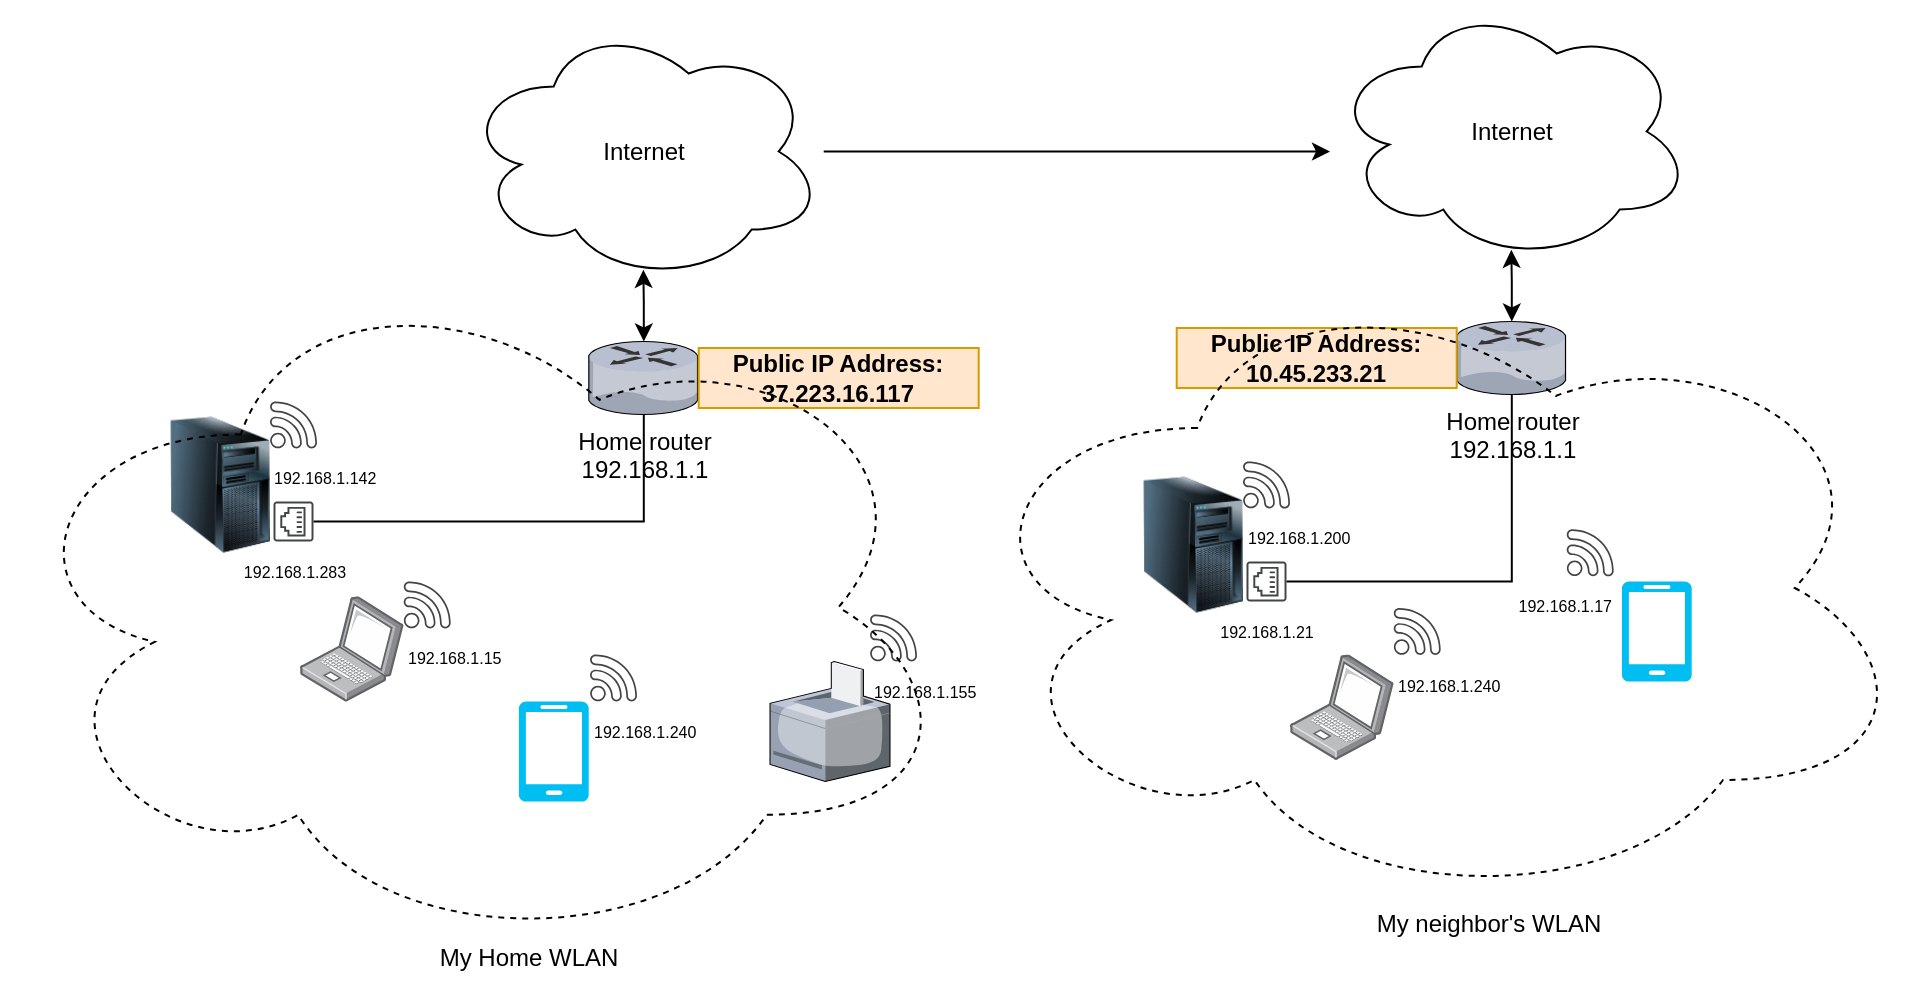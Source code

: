 <mxfile version="26.0.4">
  <diagram name="Página-1" id="ByPnyzdSTrtcEhe8VtN3">
    <mxGraphModel dx="2765" dy="1042" grid="1" gridSize="10" guides="1" tooltips="1" connect="1" arrows="1" fold="1" page="1" pageScale="1" pageWidth="827" pageHeight="1169" background="#ffffff" math="0" shadow="0">
      <root>
        <mxCell id="0" />
        <mxCell id="1" parent="0" />
        <mxCell id="K6Pyr4SFYFlHtut3ddDA-1" value="Home router&lt;div&gt;192.168.1.1&lt;/div&gt;" style="verticalLabelPosition=bottom;sketch=0;aspect=fixed;html=1;verticalAlign=top;strokeColor=none;align=center;outlineConnect=0;shape=mxgraph.citrix.router;" parent="1" vertex="1">
          <mxGeometry x="229.35" y="236.75" width="55" height="36.5" as="geometry" />
        </mxCell>
        <mxCell id="K6Pyr4SFYFlHtut3ddDA-3" value="" style="verticalLabelPosition=bottom;html=1;verticalAlign=top;align=center;strokeColor=none;fillColor=#00BEF2;shape=mxgraph.azure.mobile;pointerEvents=1;" parent="1" vertex="1">
          <mxGeometry x="194.35" y="416.75" width="35" height="50" as="geometry" />
        </mxCell>
        <mxCell id="K6Pyr4SFYFlHtut3ddDA-4" value="" style="image;points=[];aspect=fixed;html=1;align=center;shadow=0;dashed=0;image=img/lib/allied_telesis/computer_and_terminals/Laptop.svg;" parent="1" vertex="1">
          <mxGeometry x="84.99" y="364.15" width="51.86" height="52.6" as="geometry" />
        </mxCell>
        <mxCell id="rJXVXiWx6eMoC_5AmnGX-2" value="" style="verticalLabelPosition=bottom;sketch=0;aspect=fixed;html=1;verticalAlign=top;strokeColor=none;align=center;outlineConnect=0;shape=mxgraph.citrix.printer;" parent="1" vertex="1">
          <mxGeometry x="320" y="396.75" width="60" height="60" as="geometry" />
        </mxCell>
        <mxCell id="rJXVXiWx6eMoC_5AmnGX-3" value="" style="image;html=1;image=img/lib/clip_art/computers/Server_Tower_128x128.png" parent="1" vertex="1">
          <mxGeometry x="20" y="273.25" width="50" height="70" as="geometry" />
        </mxCell>
        <mxCell id="rJXVXiWx6eMoC_5AmnGX-6" style="edgeStyle=orthogonalEdgeStyle;rounded=0;orthogonalLoop=1;jettySize=auto;html=1;endArrow=none;endFill=0;" parent="1" source="rJXVXiWx6eMoC_5AmnGX-4" target="K6Pyr4SFYFlHtut3ddDA-1" edge="1">
          <mxGeometry relative="1" as="geometry" />
        </mxCell>
        <mxCell id="rJXVXiWx6eMoC_5AmnGX-4" value="&lt;span&gt;&lt;font style=&quot;font-size: 8px;&quot;&gt;192.168.1.283&lt;/font&gt;&lt;/span&gt;" style="sketch=0;pointerEvents=1;shadow=0;dashed=0;html=1;strokeColor=none;fillColor=#434445;aspect=fixed;labelPosition=center;verticalLabelPosition=bottom;verticalAlign=top;align=center;outlineConnect=0;shape=mxgraph.vvd.ethernet_port;direction=south;" parent="1" vertex="1">
          <mxGeometry x="71.75" y="316.75" width="20" height="20" as="geometry" />
        </mxCell>
        <mxCell id="PfqUwRSOz3h14KbHQ9jz-14" style="edgeStyle=orthogonalEdgeStyle;rounded=0;orthogonalLoop=1;jettySize=auto;html=1;" parent="1" source="rJXVXiWx6eMoC_5AmnGX-10" edge="1">
          <mxGeometry relative="1" as="geometry">
            <mxPoint x="600" y="141.75" as="targetPoint" />
          </mxGeometry>
        </mxCell>
        <mxCell id="rJXVXiWx6eMoC_5AmnGX-10" value="Internet" style="ellipse;shape=cloud;whiteSpace=wrap;html=1;" parent="1" vertex="1">
          <mxGeometry x="166.85" y="76.75" width="180" height="130" as="geometry" />
        </mxCell>
        <mxCell id="rJXVXiWx6eMoC_5AmnGX-12" style="edgeStyle=orthogonalEdgeStyle;rounded=0;orthogonalLoop=1;jettySize=auto;html=1;entryX=0.499;entryY=0.955;entryDx=0;entryDy=0;entryPerimeter=0;startArrow=classic;startFill=1;endArrow=classic;endFill=1;" parent="1" source="K6Pyr4SFYFlHtut3ddDA-1" target="rJXVXiWx6eMoC_5AmnGX-10" edge="1">
          <mxGeometry relative="1" as="geometry" />
        </mxCell>
        <mxCell id="rJXVXiWx6eMoC_5AmnGX-17" value="&lt;font style=&quot;font-size: 8px;&quot;&gt;192.168.1.142&lt;/font&gt;" style="sketch=0;pointerEvents=1;shadow=0;dashed=0;html=1;strokeColor=none;fillColor=#434445;aspect=fixed;labelPosition=center;verticalLabelPosition=bottom;verticalAlign=top;align=left;outlineConnect=0;shape=mxgraph.vvd.wi_fi;" parent="1" vertex="1">
          <mxGeometry x="70" y="266.75" width="23.5" height="23.5" as="geometry" />
        </mxCell>
        <mxCell id="rJXVXiWx6eMoC_5AmnGX-18" value="&lt;font style=&quot;font-size: 8px;&quot;&gt;192.168.1.15&lt;/font&gt;" style="sketch=0;pointerEvents=1;shadow=0;dashed=0;html=1;strokeColor=none;fillColor=#434445;aspect=fixed;labelPosition=center;verticalLabelPosition=bottom;verticalAlign=top;align=left;outlineConnect=0;shape=mxgraph.vvd.wi_fi;" parent="1" vertex="1">
          <mxGeometry x="136.85" y="356.75" width="23.5" height="23.5" as="geometry" />
        </mxCell>
        <mxCell id="rJXVXiWx6eMoC_5AmnGX-19" value="&lt;font style=&quot;font-size: 8px;&quot;&gt;192.168.1.240&lt;/font&gt;" style="sketch=0;pointerEvents=1;shadow=0;dashed=0;html=1;strokeColor=none;fillColor=#434445;aspect=fixed;labelPosition=center;verticalLabelPosition=bottom;verticalAlign=top;align=left;outlineConnect=0;shape=mxgraph.vvd.wi_fi;" parent="1" vertex="1">
          <mxGeometry x="230" y="393.25" width="23.5" height="23.5" as="geometry" />
        </mxCell>
        <mxCell id="rJXVXiWx6eMoC_5AmnGX-20" value="&lt;font style=&quot;font-size: 8px;&quot;&gt;192.168.1.155&lt;/font&gt;" style="sketch=0;pointerEvents=1;shadow=0;dashed=0;html=1;strokeColor=none;fillColor=#434445;aspect=fixed;labelPosition=center;verticalLabelPosition=bottom;verticalAlign=top;align=left;outlineConnect=0;shape=mxgraph.vvd.wi_fi;" parent="1" vertex="1">
          <mxGeometry x="370" y="373.25" width="23.5" height="23.5" as="geometry" />
        </mxCell>
        <mxCell id="PfqUwRSOz3h14KbHQ9jz-1" value="Home router&lt;div&gt;192.168.1.1&lt;/div&gt;" style="verticalLabelPosition=bottom;sketch=0;aspect=fixed;html=1;verticalAlign=top;strokeColor=none;align=center;outlineConnect=0;shape=mxgraph.citrix.router;" parent="1" vertex="1">
          <mxGeometry x="663.35" y="226.75" width="55" height="36.5" as="geometry" />
        </mxCell>
        <mxCell id="PfqUwRSOz3h14KbHQ9jz-2" value="" style="verticalLabelPosition=bottom;html=1;verticalAlign=top;align=center;strokeColor=none;fillColor=#00BEF2;shape=mxgraph.azure.mobile;pointerEvents=1;" parent="1" vertex="1">
          <mxGeometry x="745.85" y="356.75" width="35" height="50" as="geometry" />
        </mxCell>
        <mxCell id="PfqUwRSOz3h14KbHQ9jz-3" value="" style="image;points=[];aspect=fixed;html=1;align=center;shadow=0;dashed=0;image=img/lib/allied_telesis/computer_and_terminals/Laptop.svg;" parent="1" vertex="1">
          <mxGeometry x="580" y="393.25" width="51.86" height="52.6" as="geometry" />
        </mxCell>
        <mxCell id="PfqUwRSOz3h14KbHQ9jz-5" value="" style="image;html=1;image=img/lib/clip_art/computers/Server_Tower_128x128.png" parent="1" vertex="1">
          <mxGeometry x="506.5" y="303.25" width="50" height="70" as="geometry" />
        </mxCell>
        <mxCell id="PfqUwRSOz3h14KbHQ9jz-6" style="edgeStyle=orthogonalEdgeStyle;rounded=0;orthogonalLoop=1;jettySize=auto;html=1;endArrow=none;endFill=0;" parent="1" source="PfqUwRSOz3h14KbHQ9jz-7" target="PfqUwRSOz3h14KbHQ9jz-1" edge="1">
          <mxGeometry relative="1" as="geometry" />
        </mxCell>
        <mxCell id="PfqUwRSOz3h14KbHQ9jz-7" value="&lt;span&gt;&lt;font style=&quot;font-size: 8px;&quot;&gt;192.168.1.21&lt;/font&gt;&lt;/span&gt;" style="sketch=0;pointerEvents=1;shadow=0;dashed=0;html=1;strokeColor=none;fillColor=#434445;aspect=fixed;labelPosition=center;verticalLabelPosition=bottom;verticalAlign=top;align=center;outlineConnect=0;shape=mxgraph.vvd.ethernet_port;direction=south;" parent="1" vertex="1">
          <mxGeometry x="558.25" y="346.75" width="20" height="20" as="geometry" />
        </mxCell>
        <mxCell id="PfqUwRSOz3h14KbHQ9jz-8" value="Internet" style="ellipse;shape=cloud;whiteSpace=wrap;html=1;" parent="1" vertex="1">
          <mxGeometry x="600.85" y="66.75" width="180" height="130" as="geometry" />
        </mxCell>
        <mxCell id="PfqUwRSOz3h14KbHQ9jz-9" style="edgeStyle=orthogonalEdgeStyle;rounded=0;orthogonalLoop=1;jettySize=auto;html=1;entryX=0.499;entryY=0.955;entryDx=0;entryDy=0;entryPerimeter=0;startArrow=classic;startFill=1;endArrow=classic;endFill=1;" parent="1" source="PfqUwRSOz3h14KbHQ9jz-1" target="PfqUwRSOz3h14KbHQ9jz-8" edge="1">
          <mxGeometry relative="1" as="geometry" />
        </mxCell>
        <mxCell id="PfqUwRSOz3h14KbHQ9jz-10" value="&lt;div&gt;&lt;font style=&quot;font-size: 8px;&quot;&gt;192.168.1.200&lt;/font&gt;&lt;/div&gt;" style="sketch=0;pointerEvents=1;shadow=0;dashed=0;html=1;strokeColor=none;fillColor=#434445;aspect=fixed;labelPosition=center;verticalLabelPosition=bottom;verticalAlign=top;align=left;outlineConnect=0;shape=mxgraph.vvd.wi_fi;" parent="1" vertex="1">
          <mxGeometry x="556.5" y="296.75" width="23.5" height="23.5" as="geometry" />
        </mxCell>
        <mxCell id="PfqUwRSOz3h14KbHQ9jz-11" value="&lt;font style=&quot;font-size: 8px;&quot;&gt;192.168.1.240&lt;/font&gt;" style="sketch=0;pointerEvents=1;shadow=0;dashed=0;html=1;strokeColor=none;fillColor=#434445;aspect=fixed;labelPosition=center;verticalLabelPosition=bottom;verticalAlign=top;align=left;outlineConnect=0;shape=mxgraph.vvd.wi_fi;" parent="1" vertex="1">
          <mxGeometry x="631.86" y="370" width="23.5" height="23.5" as="geometry" />
        </mxCell>
        <mxCell id="PfqUwRSOz3h14KbHQ9jz-12" value="&lt;font style=&quot;font-size: 8px;&quot;&gt;192.168.1.17&lt;/font&gt;" style="sketch=0;pointerEvents=1;shadow=0;dashed=0;html=1;strokeColor=none;fillColor=#434445;aspect=fixed;labelPosition=center;verticalLabelPosition=bottom;verticalAlign=top;align=right;outlineConnect=0;shape=mxgraph.vvd.wi_fi;" parent="1" vertex="1">
          <mxGeometry x="718.35" y="330.65" width="23.5" height="23.5" as="geometry" />
        </mxCell>
        <mxCell id="PfqUwRSOz3h14KbHQ9jz-15" value="&lt;b&gt;Public IP Address: 37.223.16.117&lt;/b&gt;" style="text;html=1;align=center;verticalAlign=middle;whiteSpace=wrap;rounded=0;fillColor=#ffe6cc;strokeColor=#d79b00;" parent="1" vertex="1">
          <mxGeometry x="284.35" y="240" width="140" height="30" as="geometry" />
        </mxCell>
        <mxCell id="PfqUwRSOz3h14KbHQ9jz-16" value="&lt;b&gt;Public IP Address: 10.45.233.21&lt;/b&gt;" style="text;html=1;align=center;verticalAlign=middle;whiteSpace=wrap;rounded=0;fillColor=#ffe6cc;strokeColor=#d79b00;" parent="1" vertex="1">
          <mxGeometry x="523.35" y="230" width="140" height="30" as="geometry" />
        </mxCell>
        <mxCell id="PfqUwRSOz3h14KbHQ9jz-18" value="" style="ellipse;shape=cloud;whiteSpace=wrap;html=1;fillColor=none;strokeColor=default;dashed=1;" parent="1" vertex="1">
          <mxGeometry x="-64.15" y="196.75" width="478.15" height="345.8" as="geometry" />
        </mxCell>
        <mxCell id="PfqUwRSOz3h14KbHQ9jz-19" value="" style="ellipse;shape=cloud;whiteSpace=wrap;html=1;fillColor=none;strokeColor=default;dashed=1;" parent="1" vertex="1">
          <mxGeometry x="414" y="200" width="478.15" height="320" as="geometry" />
        </mxCell>
        <mxCell id="PI2RKGxT_Rypo4yKlgE0-4" value="My Home WLAN" style="text;html=1;align=center;verticalAlign=middle;whiteSpace=wrap;rounded=0;" vertex="1" parent="1">
          <mxGeometry x="136.85" y="530" width="125.08" height="30" as="geometry" />
        </mxCell>
        <mxCell id="PI2RKGxT_Rypo4yKlgE0-5" value="My neighbor&#39;s WLAN" style="text;html=1;align=center;verticalAlign=middle;whiteSpace=wrap;rounded=0;" vertex="1" parent="1">
          <mxGeometry x="616.77" y="512.55" width="125.08" height="30" as="geometry" />
        </mxCell>
      </root>
    </mxGraphModel>
  </diagram>
</mxfile>
